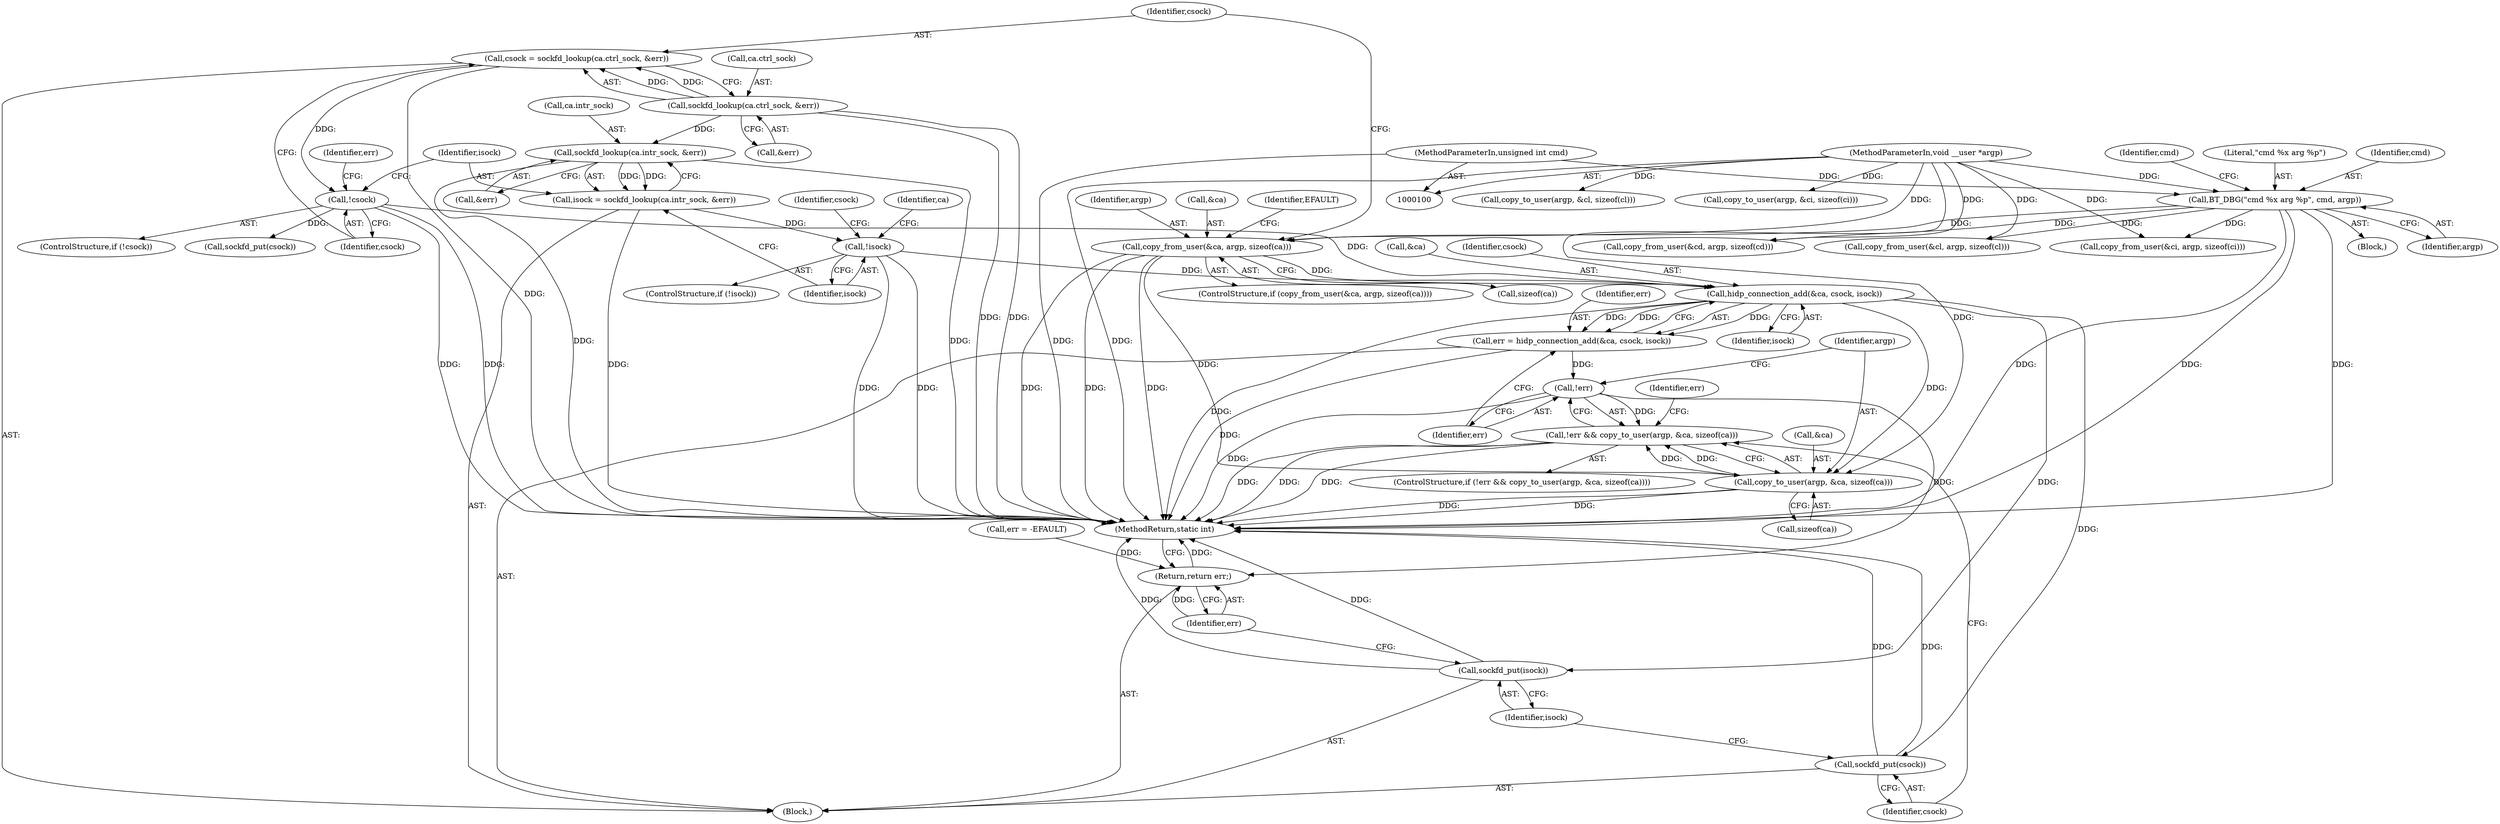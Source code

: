 digraph "0_linux_a1616a5ac99ede5d605047a9012481ce7ff18b16@API" {
"1000180" [label="(Call,hidp_connection_add(&ca, csock, isock))"];
"1000128" [label="(Call,copy_from_user(&ca, argp, sizeof(ca)))"];
"1000112" [label="(Call,BT_DBG(\"cmd %x arg %p\", cmd, argp))"];
"1000102" [label="(MethodParameterIn,unsigned int cmd)"];
"1000103" [label="(MethodParameterIn,void __user *argp)"];
"1000146" [label="(Call,!csock)"];
"1000137" [label="(Call,csock = sockfd_lookup(ca.ctrl_sock, &err))"];
"1000139" [label="(Call,sockfd_lookup(ca.ctrl_sock, &err))"];
"1000159" [label="(Call,!isock)"];
"1000150" [label="(Call,isock = sockfd_lookup(ca.intr_sock, &err))"];
"1000152" [label="(Call,sockfd_lookup(ca.intr_sock, &err))"];
"1000178" [label="(Call,err = hidp_connection_add(&ca, csock, isock))"];
"1000187" [label="(Call,!err)"];
"1000186" [label="(Call,!err && copy_to_user(argp, &ca, sizeof(ca)))"];
"1000203" [label="(Return,return err;)"];
"1000189" [label="(Call,copy_to_user(argp, &ca, sizeof(ca)))"];
"1000199" [label="(Call,sockfd_put(csock))"];
"1000201" [label="(Call,sockfd_put(isock))"];
"1000200" [label="(Identifier,csock)"];
"1000201" [label="(Call,sockfd_put(isock))"];
"1000185" [label="(ControlStructure,if (!err && copy_to_user(argp, &ca, sizeof(ca))))"];
"1000181" [label="(Call,&ca)"];
"1000112" [label="(Call,BT_DBG(\"cmd %x arg %p\", cmd, argp))"];
"1000301" [label="(MethodReturn,static int)"];
"1000114" [label="(Identifier,cmd)"];
"1000179" [label="(Identifier,err)"];
"1000178" [label="(Call,err = hidp_connection_add(&ca, csock, isock))"];
"1000131" [label="(Identifier,argp)"];
"1000184" [label="(Identifier,isock)"];
"1000163" [label="(Identifier,csock)"];
"1000118" [label="(Block,)"];
"1000129" [label="(Call,&ca)"];
"1000127" [label="(ControlStructure,if (copy_from_user(&ca, argp, sizeof(ca))))"];
"1000102" [label="(MethodParameterIn,unsigned int cmd)"];
"1000191" [label="(Call,&ca)"];
"1000256" [label="(Call,copy_to_user(argp, &cl, sizeof(cl)))"];
"1000138" [label="(Identifier,csock)"];
"1000159" [label="(Call,!isock)"];
"1000149" [label="(Identifier,err)"];
"1000160" [label="(Identifier,isock)"];
"1000188" [label="(Identifier,err)"];
"1000183" [label="(Identifier,csock)"];
"1000180" [label="(Call,hidp_connection_add(&ca, csock, isock))"];
"1000186" [label="(Call,!err && copy_to_user(argp, &ca, sizeof(ca)))"];
"1000190" [label="(Identifier,argp)"];
"1000187" [label="(Call,!err)"];
"1000169" [label="(Identifier,ca)"];
"1000204" [label="(Identifier,err)"];
"1000140" [label="(Call,ca.ctrl_sock)"];
"1000199" [label="(Call,sockfd_put(csock))"];
"1000202" [label="(Identifier,isock)"];
"1000214" [label="(Call,copy_from_user(&cd, argp, sizeof(cd)))"];
"1000158" [label="(ControlStructure,if (!isock))"];
"1000287" [label="(Call,copy_to_user(argp, &ci, sizeof(ci)))"];
"1000151" [label="(Identifier,isock)"];
"1000156" [label="(Call,&err)"];
"1000150" [label="(Call,isock = sockfd_lookup(ca.intr_sock, &err))"];
"1000162" [label="(Call,sockfd_put(csock))"];
"1000229" [label="(Call,copy_from_user(&cl, argp, sizeof(cl)))"];
"1000117" [label="(Identifier,cmd)"];
"1000203" [label="(Return,return err;)"];
"1000147" [label="(Identifier,csock)"];
"1000145" [label="(ControlStructure,if (!csock))"];
"1000193" [label="(Call,sizeof(ca))"];
"1000152" [label="(Call,sockfd_lookup(ca.intr_sock, &err))"];
"1000269" [label="(Call,copy_from_user(&ci, argp, sizeof(ci)))"];
"1000196" [label="(Identifier,err)"];
"1000153" [label="(Call,ca.intr_sock)"];
"1000104" [label="(Block,)"];
"1000115" [label="(Identifier,argp)"];
"1000103" [label="(MethodParameterIn,void __user *argp)"];
"1000139" [label="(Call,sockfd_lookup(ca.ctrl_sock, &err))"];
"1000195" [label="(Call,err = -EFAULT)"];
"1000146" [label="(Call,!csock)"];
"1000189" [label="(Call,copy_to_user(argp, &ca, sizeof(ca)))"];
"1000132" [label="(Call,sizeof(ca))"];
"1000137" [label="(Call,csock = sockfd_lookup(ca.ctrl_sock, &err))"];
"1000113" [label="(Literal,\"cmd %x arg %p\")"];
"1000128" [label="(Call,copy_from_user(&ca, argp, sizeof(ca)))"];
"1000136" [label="(Identifier,EFAULT)"];
"1000143" [label="(Call,&err)"];
"1000180" -> "1000178"  [label="AST: "];
"1000180" -> "1000184"  [label="CFG: "];
"1000181" -> "1000180"  [label="AST: "];
"1000183" -> "1000180"  [label="AST: "];
"1000184" -> "1000180"  [label="AST: "];
"1000178" -> "1000180"  [label="CFG: "];
"1000180" -> "1000301"  [label="DDG: "];
"1000180" -> "1000178"  [label="DDG: "];
"1000180" -> "1000178"  [label="DDG: "];
"1000180" -> "1000178"  [label="DDG: "];
"1000128" -> "1000180"  [label="DDG: "];
"1000146" -> "1000180"  [label="DDG: "];
"1000159" -> "1000180"  [label="DDG: "];
"1000180" -> "1000189"  [label="DDG: "];
"1000180" -> "1000199"  [label="DDG: "];
"1000180" -> "1000201"  [label="DDG: "];
"1000128" -> "1000127"  [label="AST: "];
"1000128" -> "1000132"  [label="CFG: "];
"1000129" -> "1000128"  [label="AST: "];
"1000131" -> "1000128"  [label="AST: "];
"1000132" -> "1000128"  [label="AST: "];
"1000136" -> "1000128"  [label="CFG: "];
"1000138" -> "1000128"  [label="CFG: "];
"1000128" -> "1000301"  [label="DDG: "];
"1000128" -> "1000301"  [label="DDG: "];
"1000128" -> "1000301"  [label="DDG: "];
"1000112" -> "1000128"  [label="DDG: "];
"1000103" -> "1000128"  [label="DDG: "];
"1000128" -> "1000189"  [label="DDG: "];
"1000112" -> "1000104"  [label="AST: "];
"1000112" -> "1000115"  [label="CFG: "];
"1000113" -> "1000112"  [label="AST: "];
"1000114" -> "1000112"  [label="AST: "];
"1000115" -> "1000112"  [label="AST: "];
"1000117" -> "1000112"  [label="CFG: "];
"1000112" -> "1000301"  [label="DDG: "];
"1000112" -> "1000301"  [label="DDG: "];
"1000112" -> "1000301"  [label="DDG: "];
"1000102" -> "1000112"  [label="DDG: "];
"1000103" -> "1000112"  [label="DDG: "];
"1000112" -> "1000214"  [label="DDG: "];
"1000112" -> "1000229"  [label="DDG: "];
"1000112" -> "1000269"  [label="DDG: "];
"1000102" -> "1000100"  [label="AST: "];
"1000102" -> "1000301"  [label="DDG: "];
"1000103" -> "1000100"  [label="AST: "];
"1000103" -> "1000301"  [label="DDG: "];
"1000103" -> "1000189"  [label="DDG: "];
"1000103" -> "1000214"  [label="DDG: "];
"1000103" -> "1000229"  [label="DDG: "];
"1000103" -> "1000256"  [label="DDG: "];
"1000103" -> "1000269"  [label="DDG: "];
"1000103" -> "1000287"  [label="DDG: "];
"1000146" -> "1000145"  [label="AST: "];
"1000146" -> "1000147"  [label="CFG: "];
"1000147" -> "1000146"  [label="AST: "];
"1000149" -> "1000146"  [label="CFG: "];
"1000151" -> "1000146"  [label="CFG: "];
"1000146" -> "1000301"  [label="DDG: "];
"1000146" -> "1000301"  [label="DDG: "];
"1000137" -> "1000146"  [label="DDG: "];
"1000146" -> "1000162"  [label="DDG: "];
"1000137" -> "1000118"  [label="AST: "];
"1000137" -> "1000139"  [label="CFG: "];
"1000138" -> "1000137"  [label="AST: "];
"1000139" -> "1000137"  [label="AST: "];
"1000147" -> "1000137"  [label="CFG: "];
"1000137" -> "1000301"  [label="DDG: "];
"1000139" -> "1000137"  [label="DDG: "];
"1000139" -> "1000137"  [label="DDG: "];
"1000139" -> "1000143"  [label="CFG: "];
"1000140" -> "1000139"  [label="AST: "];
"1000143" -> "1000139"  [label="AST: "];
"1000139" -> "1000301"  [label="DDG: "];
"1000139" -> "1000301"  [label="DDG: "];
"1000139" -> "1000152"  [label="DDG: "];
"1000159" -> "1000158"  [label="AST: "];
"1000159" -> "1000160"  [label="CFG: "];
"1000160" -> "1000159"  [label="AST: "];
"1000163" -> "1000159"  [label="CFG: "];
"1000169" -> "1000159"  [label="CFG: "];
"1000159" -> "1000301"  [label="DDG: "];
"1000159" -> "1000301"  [label="DDG: "];
"1000150" -> "1000159"  [label="DDG: "];
"1000150" -> "1000118"  [label="AST: "];
"1000150" -> "1000152"  [label="CFG: "];
"1000151" -> "1000150"  [label="AST: "];
"1000152" -> "1000150"  [label="AST: "];
"1000160" -> "1000150"  [label="CFG: "];
"1000150" -> "1000301"  [label="DDG: "];
"1000152" -> "1000150"  [label="DDG: "];
"1000152" -> "1000150"  [label="DDG: "];
"1000152" -> "1000156"  [label="CFG: "];
"1000153" -> "1000152"  [label="AST: "];
"1000156" -> "1000152"  [label="AST: "];
"1000152" -> "1000301"  [label="DDG: "];
"1000152" -> "1000301"  [label="DDG: "];
"1000178" -> "1000118"  [label="AST: "];
"1000179" -> "1000178"  [label="AST: "];
"1000188" -> "1000178"  [label="CFG: "];
"1000178" -> "1000301"  [label="DDG: "];
"1000178" -> "1000187"  [label="DDG: "];
"1000187" -> "1000186"  [label="AST: "];
"1000187" -> "1000188"  [label="CFG: "];
"1000188" -> "1000187"  [label="AST: "];
"1000190" -> "1000187"  [label="CFG: "];
"1000186" -> "1000187"  [label="CFG: "];
"1000187" -> "1000301"  [label="DDG: "];
"1000187" -> "1000186"  [label="DDG: "];
"1000187" -> "1000203"  [label="DDG: "];
"1000186" -> "1000185"  [label="AST: "];
"1000186" -> "1000189"  [label="CFG: "];
"1000189" -> "1000186"  [label="AST: "];
"1000196" -> "1000186"  [label="CFG: "];
"1000200" -> "1000186"  [label="CFG: "];
"1000186" -> "1000301"  [label="DDG: "];
"1000186" -> "1000301"  [label="DDG: "];
"1000186" -> "1000301"  [label="DDG: "];
"1000189" -> "1000186"  [label="DDG: "];
"1000189" -> "1000186"  [label="DDG: "];
"1000203" -> "1000118"  [label="AST: "];
"1000203" -> "1000204"  [label="CFG: "];
"1000204" -> "1000203"  [label="AST: "];
"1000301" -> "1000203"  [label="CFG: "];
"1000203" -> "1000301"  [label="DDG: "];
"1000204" -> "1000203"  [label="DDG: "];
"1000195" -> "1000203"  [label="DDG: "];
"1000189" -> "1000193"  [label="CFG: "];
"1000190" -> "1000189"  [label="AST: "];
"1000191" -> "1000189"  [label="AST: "];
"1000193" -> "1000189"  [label="AST: "];
"1000189" -> "1000301"  [label="DDG: "];
"1000189" -> "1000301"  [label="DDG: "];
"1000199" -> "1000118"  [label="AST: "];
"1000199" -> "1000200"  [label="CFG: "];
"1000200" -> "1000199"  [label="AST: "];
"1000202" -> "1000199"  [label="CFG: "];
"1000199" -> "1000301"  [label="DDG: "];
"1000199" -> "1000301"  [label="DDG: "];
"1000201" -> "1000118"  [label="AST: "];
"1000201" -> "1000202"  [label="CFG: "];
"1000202" -> "1000201"  [label="AST: "];
"1000204" -> "1000201"  [label="CFG: "];
"1000201" -> "1000301"  [label="DDG: "];
"1000201" -> "1000301"  [label="DDG: "];
}

